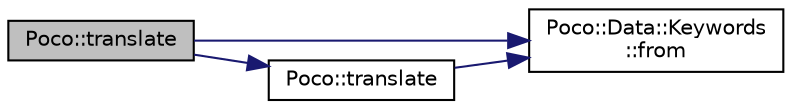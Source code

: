 digraph "Poco::translate"
{
 // LATEX_PDF_SIZE
  edge [fontname="Helvetica",fontsize="10",labelfontname="Helvetica",labelfontsize="10"];
  node [fontname="Helvetica",fontsize="10",shape=record];
  rankdir="LR";
  Node1 [label="Poco::translate",height=0.2,width=0.4,color="black", fillcolor="grey75", style="filled", fontcolor="black",tooltip=" "];
  Node1 -> Node2 [color="midnightblue",fontsize="10",style="solid"];
  Node2 [label="Poco::Data::Keywords\l::from",height=0.2,width=0.4,color="black", fillcolor="white", style="filled",URL="$namespacePoco_1_1Data_1_1Keywords.html#a3f1911e049eaf83eedff1f8b25cdc09f",tooltip="Convenience function for creation of position."];
  Node1 -> Node3 [color="midnightblue",fontsize="10",style="solid"];
  Node3 [label="Poco::translate",height=0.2,width=0.4,color="black", fillcolor="white", style="filled",URL="$namespacePoco.html#afc602fa35443e3c8e0c5793697f1e06f",tooltip=" "];
  Node3 -> Node2 [color="midnightblue",fontsize="10",style="solid"];
}
